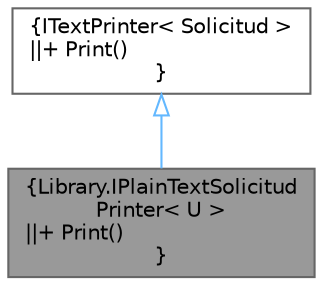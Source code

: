 digraph "Library.IPlainTextSolicitudPrinter&lt; U &gt;"
{
 // INTERACTIVE_SVG=YES
 // LATEX_PDF_SIZE
  bgcolor="transparent";
  edge [fontname=Helvetica,fontsize=10,labelfontname=Helvetica,labelfontsize=10];
  node [fontname=Helvetica,fontsize=10,shape=box,height=0.2,width=0.4];
  Node1 [label="{Library.IPlainTextSolicitud\lPrinter\< U \>\n||+ Print()\l}",height=0.2,width=0.4,color="gray40", fillcolor="grey60", style="filled", fontcolor="black",tooltip=" "];
  Node2 -> Node1 [dir="back",color="steelblue1",style="solid",arrowtail="onormal"];
  Node2 [label="{ITextPrinter\< Solicitud \>\n||+ Print()\l}",height=0.2,width=0.4,color="gray40", fillcolor="white", style="filled",URL="$interfaceLibrary_1_1ITextPrinter.html",tooltip=" "];
}
